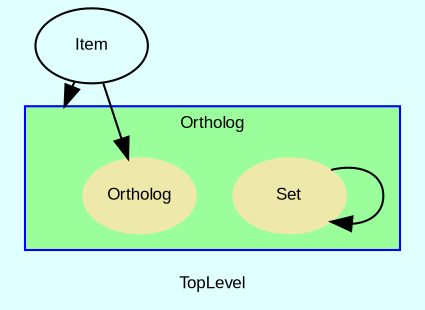 digraph TopLevel {
    label = "TopLevel"
    compound = true
    fontname = Arial
    fontsize = 8
    bgcolor = lightcyan1
    node [
        color = black,
        fontname = Arial,
        fontsize = 8
    ]

    Ortholog__Set -> Ortholog__Set [

    ]

    Item [
        URL = "classes/Item.html",
        label = "Item"
    ]

    Item -> Ortholog__Ortholog [

    ]

    subgraph cluster_Ortholog {
        label = "Ortholog"
        fillcolor = palegreen1
        URL = "classes/Ortholog.html"
        color = blue
        fontname = Arial
        style = filled
        Ortholog [
            shape = plaintext,
            height = 0.01,
            width = 0.01,
            label = ""
        ]

        Ortholog__Set [
            fontcolor = black,
            shape = ellipse,
            URL = "classes/Ortholog/Set.html",
            color = palegoldenrod,
            style = filled,
            label = "Set"
        ]

        Ortholog__Ortholog [
            fontcolor = black,
            shape = ellipse,
            URL = "classes/Ortholog/Ortholog.html",
            color = palegoldenrod,
            style = filled,
            label = "Ortholog"
        ]

    }

    Item -> Ortholog [
        lhead = cluster_Ortholog
    ]

}

